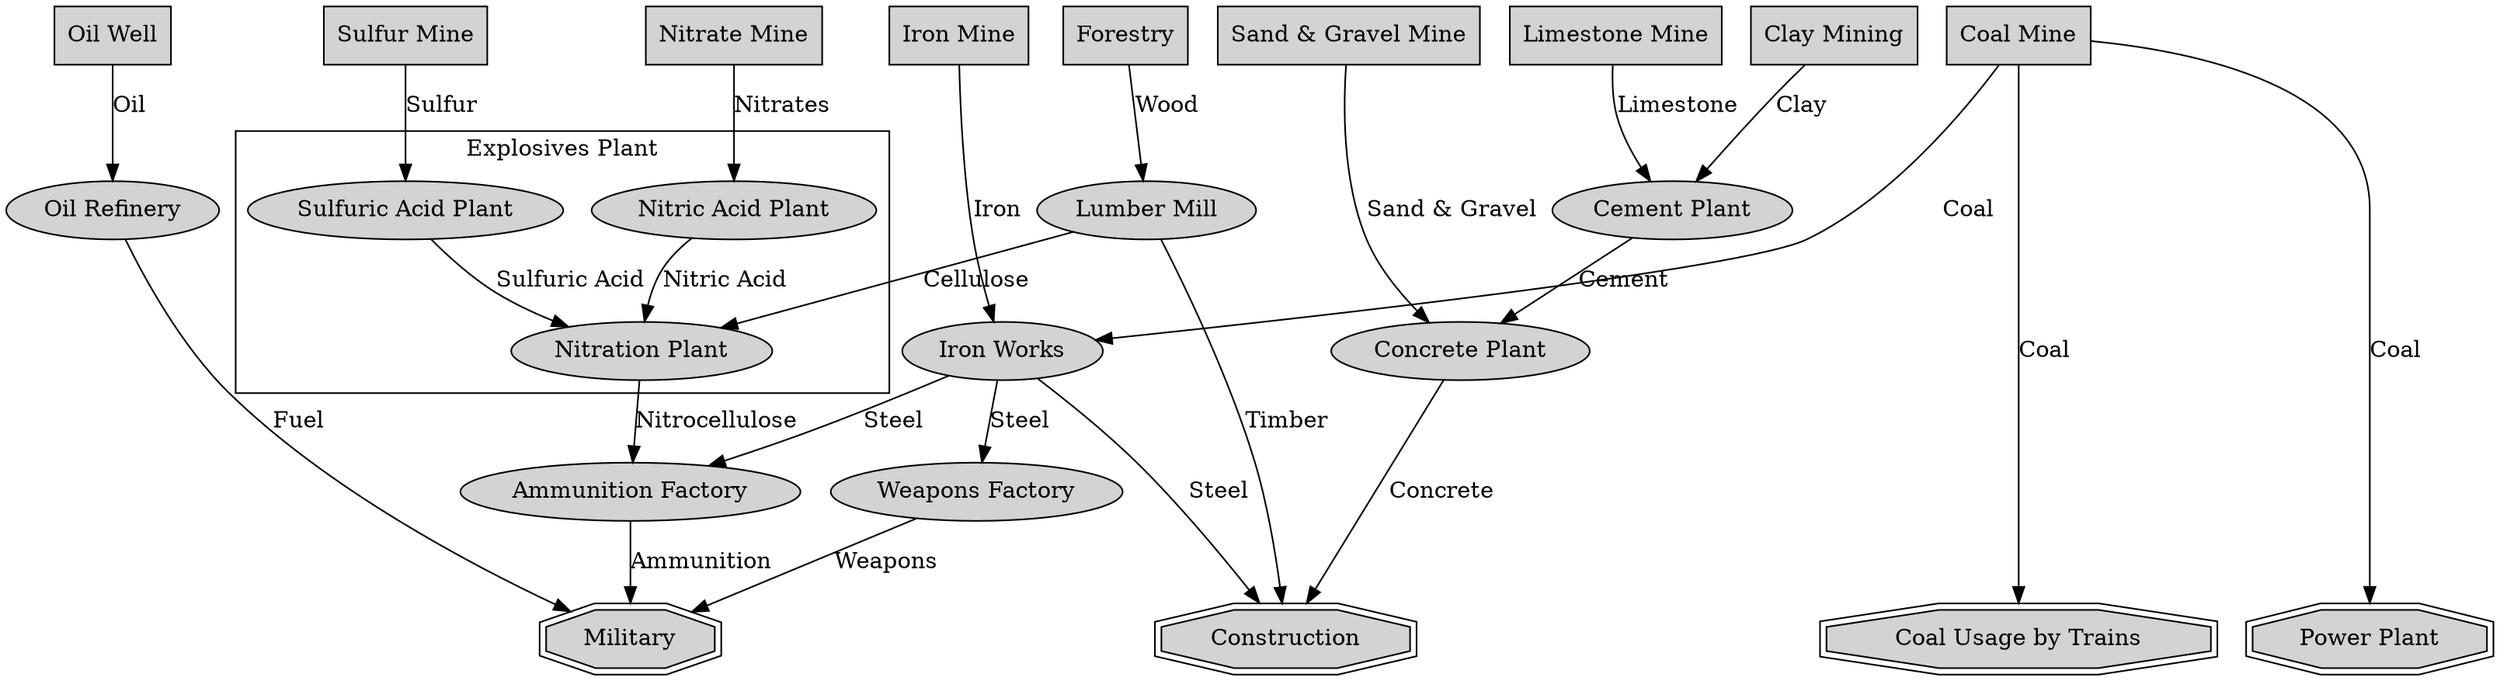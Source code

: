 digraph G {
    node [shape = box, style = filled];
    CoalMine [label = "Coal Mine"];
    IronMine [label = "Iron Mine"];
    Forestry [label = "Forestry"];
    SulfurMine [label = "Sulfur Mine"];
    NitrateMine [label = "Nitrate Mine"];
    OilWell [label = "Oil Well"];
    LimestoneMine [label = "Limestone Mine"];
    ClayMining [label = "Clay Mining"];
    SandAndGravelMine [label = "Sand & Gravel Mine"];
    { rank = same; CoalMine; IronMine; Forestry; SulfurMine; NitrateMine; OilWell; LimestoneMine; ClayMining; SandAndGravelMine; }

    node [shape = ellipse, style = filled];
    # https://en.wikipedia.org/wiki/Basic_oxygen_steelmaking
    IronWorks [label = "Iron Works"];
    WeaponsFactory [label = "Weapons Factory"];
    LumberMill [label = "Lumber Mill"];
    AmmunitionFactory [label = "Ammunition Factory"];
    OilRefinery [label = "Oil Refinery"];
    CementPlant [label = "Cement Plant"];
    ConcretePlant [label = "Concrete Plant"];

    subgraph cluster_ExplosivesPlant {
        label = "Explosives Plant";
        node [shape = ellipse];
        NitricAcidPlant [label = "Nitric Acid Plant"];
        SulfuricAcidPlant [label = "Sulfuric Acid Plant"];
        NitrationPlant [label = "Nitration Plant"];
    }

    node [shape = doubleoctagon, style = filled];
    Construction [label = "Construction"];
    Military [label = "Military"];
    CoalUsageByTrains [label = "Coal Usage by Trains"]
    PowerPlant [label = "Power Plant"];
    { rank = same; Construction; Military; CoalUsageByTrains; PowerPlant; }

    CoalMine -> IronWorks [label = "Coal"];
    IronMine -> IronWorks [label = "Iron"];
    NitrateMine -> NitricAcidPlant [label = "Nitrates"];
    SulfurMine -> SulfuricAcidPlant [label = "Sulfur"];
    Forestry -> LumberMill [label = "Wood"];
    LumberMill -> NitrationPlant [label = "Cellulose"];
    NitricAcidPlant -> NitrationPlant [label = "Nitric Acid"];
    SulfuricAcidPlant -> NitrationPlant [label = "Sulfuric Acid"];
    NitrationPlant -> AmmunitionFactory [label = "Nitrocellulose"];
    AmmunitionFactory -> Military [label = "Ammunition"];
    IronWorks -> AmmunitionFactory [label = "Steel"];
    WeaponsFactory -> Military [label = "Weapons"];
    IronWorks -> WeaponsFactory [label = "Steel"];
    IronWorks -> Construction [label = "Steel"];
    LumberMill -> Construction [label = "Timber"];
    CoalMine -> CoalUsageByTrains [label = "Coal"];
    OilWell -> OilRefinery [label = "Oil"];
    LimestoneMine -> CementPlant [label = "Limestone"];
    ClayMining -> CementPlant [label = "Clay"];
    CementPlant -> ConcretePlant [label = "Cement"];
    SandAndGravelMine -> ConcretePlant [label = "Sand & Gravel"];
    ConcretePlant -> Construction [label = "Concrete"];
    OilRefinery -> Military [label = "Fuel"];
    CoalMine -> PowerPlant [label = "Coal"];
}
